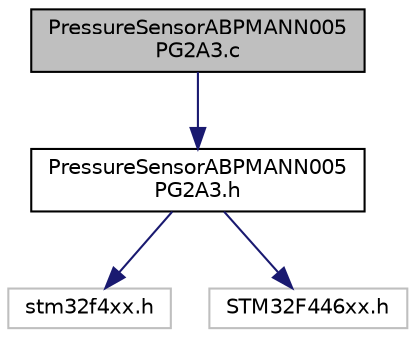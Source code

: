 digraph "PressureSensorABPMANN005PG2A3.c"
{
 // LATEX_PDF_SIZE
  edge [fontname="Helvetica",fontsize="10",labelfontname="Helvetica",labelfontsize="10"];
  node [fontname="Helvetica",fontsize="10",shape=record];
  Node0 [label="PressureSensorABPMANN005\lPG2A3.c",height=0.2,width=0.4,color="black", fillcolor="grey75", style="filled", fontcolor="black",tooltip=" "];
  Node0 -> Node1 [color="midnightblue",fontsize="10",style="solid",fontname="Helvetica"];
  Node1 [label="PressureSensorABPMANN005\lPG2A3.h",height=0.2,width=0.4,color="black", fillcolor="white", style="filled",URL="$_pressure_sensor_a_b_p_m_a_n_n005_p_g2_a3_8h.html",tooltip=" "];
  Node1 -> Node2 [color="midnightblue",fontsize="10",style="solid",fontname="Helvetica"];
  Node2 [label="stm32f4xx.h",height=0.2,width=0.4,color="grey75", fillcolor="white", style="filled",tooltip=" "];
  Node1 -> Node3 [color="midnightblue",fontsize="10",style="solid",fontname="Helvetica"];
  Node3 [label="STM32F446xx.h",height=0.2,width=0.4,color="grey75", fillcolor="white", style="filled",tooltip=" "];
}
